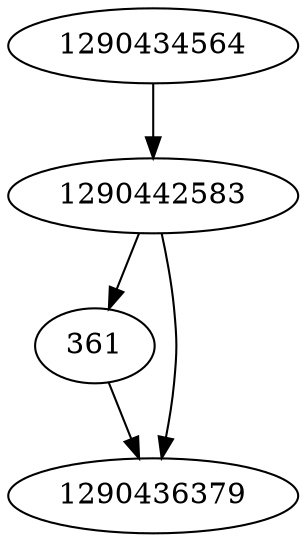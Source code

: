 strict digraph  {
361;
1290436379;
1290434564;
1290442583;
361 -> 1290436379;
1290434564 -> 1290442583;
1290442583 -> 1290436379;
1290442583 -> 361;
}
